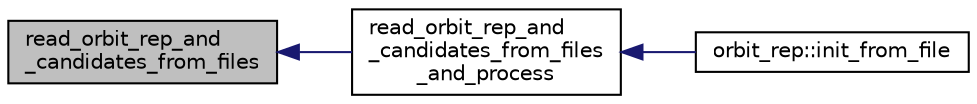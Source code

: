 digraph "read_orbit_rep_and_candidates_from_files"
{
  edge [fontname="Helvetica",fontsize="10",labelfontname="Helvetica",labelfontsize="10"];
  node [fontname="Helvetica",fontsize="10",shape=record];
  rankdir="LR";
  Node2804 [label="read_orbit_rep_and\l_candidates_from_files",height=0.2,width=0.4,color="black", fillcolor="grey75", style="filled", fontcolor="black"];
  Node2804 -> Node2805 [dir="back",color="midnightblue",fontsize="10",style="solid",fontname="Helvetica"];
  Node2805 [label="read_orbit_rep_and\l_candidates_from_files\l_and_process",height=0.2,width=0.4,color="black", fillcolor="white", style="filled",URL="$d3/d35/snakes__and__ladders__global_8_c.html#ae0699dce825e1542730bc5ca5ff41cf9"];
  Node2805 -> Node2806 [dir="back",color="midnightblue",fontsize="10",style="solid",fontname="Helvetica"];
  Node2806 [label="orbit_rep::init_from_file",height=0.2,width=0.4,color="black", fillcolor="white", style="filled",URL="$de/d08/classorbit__rep.html#a71ecba59a0ff8b4be69e44f8a9e70aee"];
}
